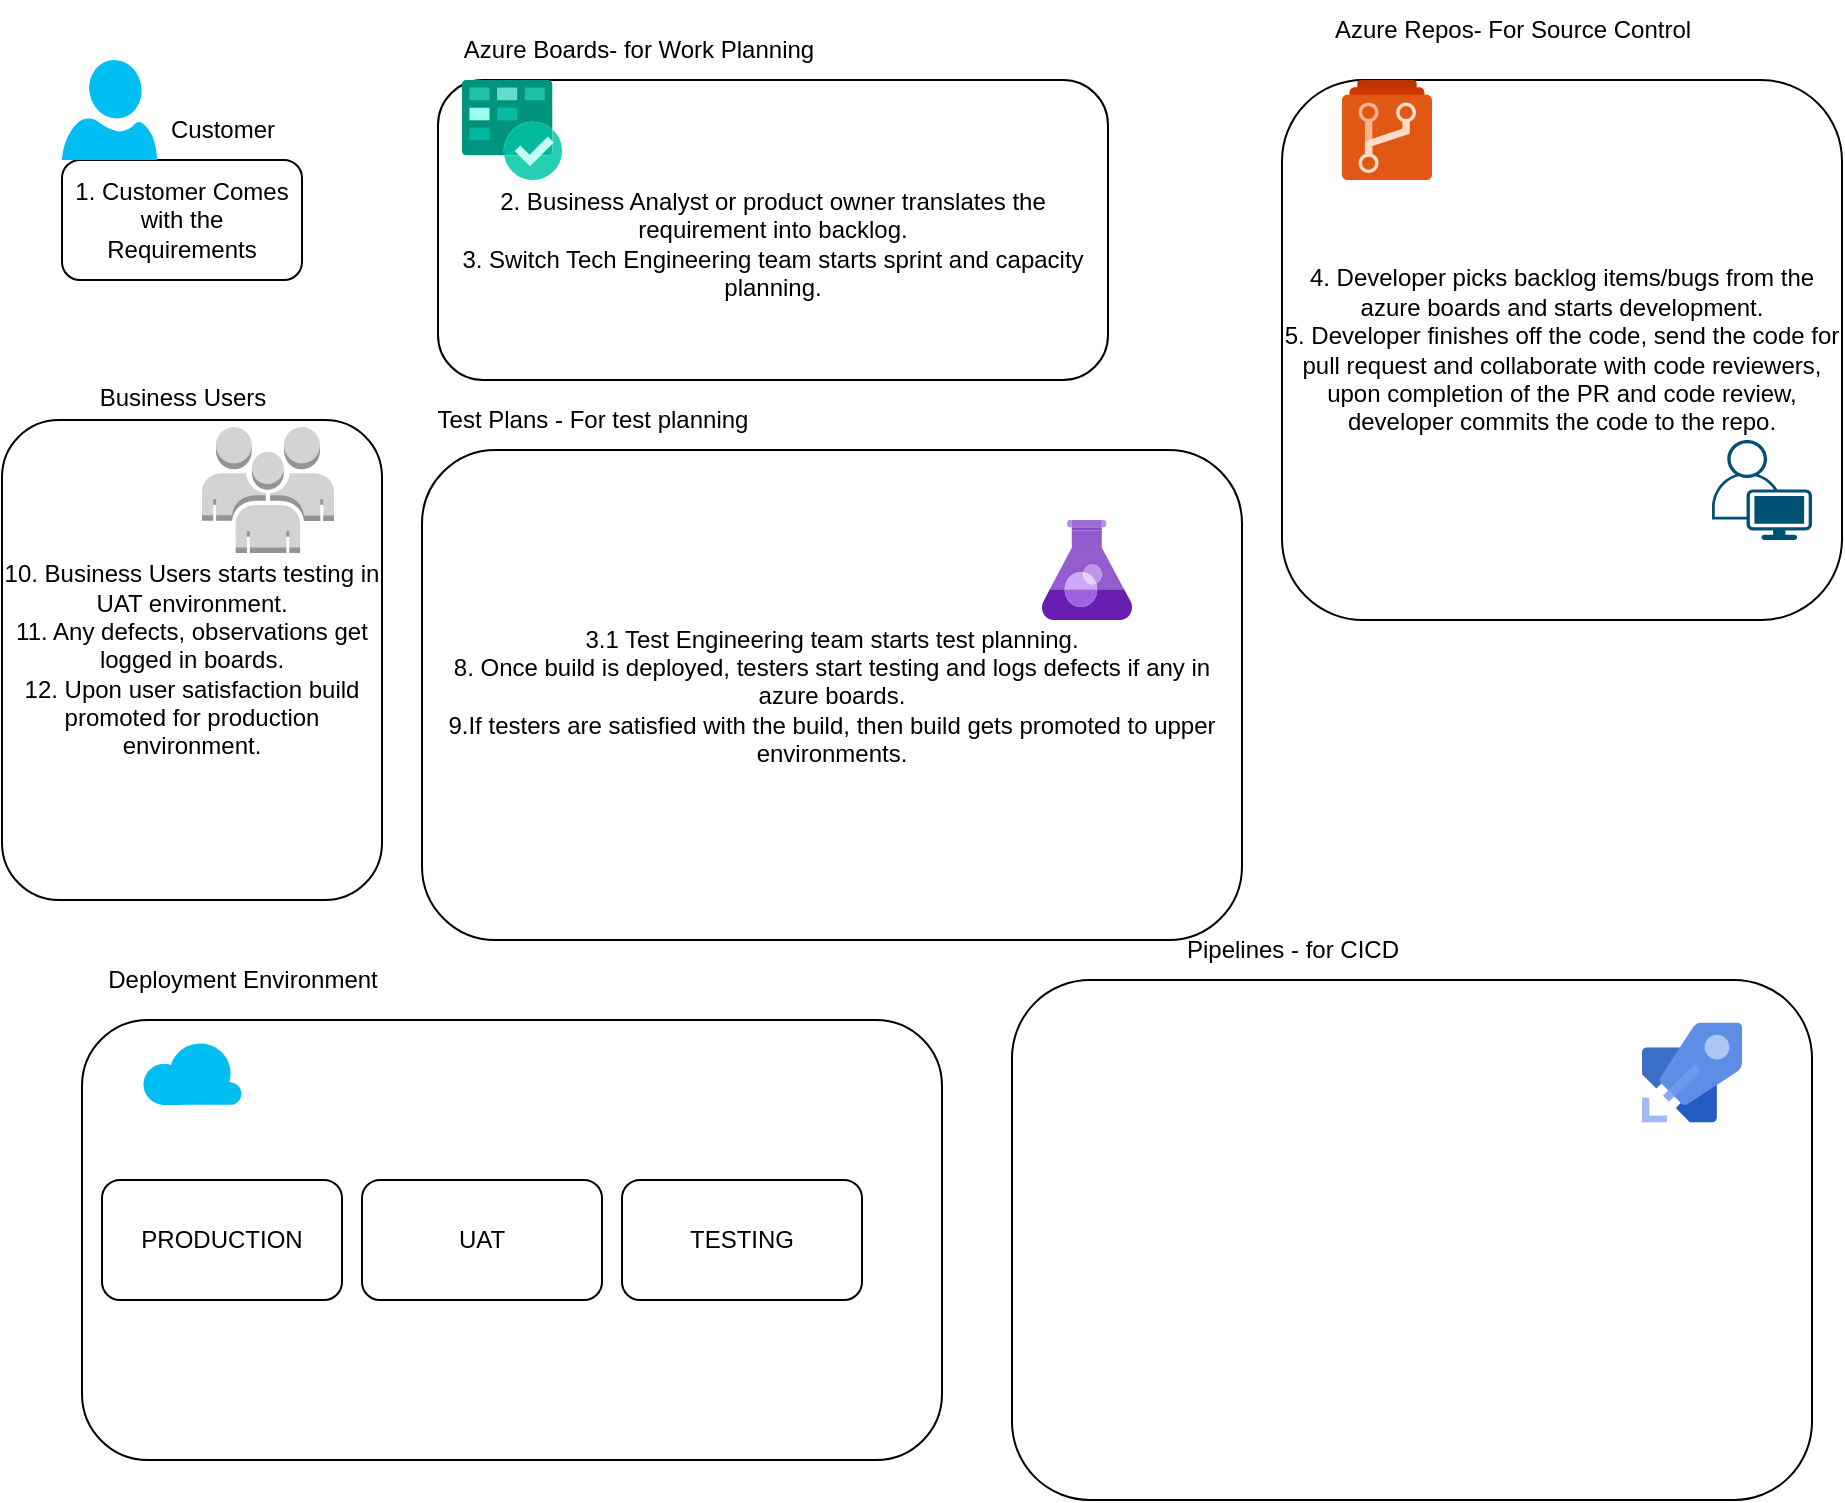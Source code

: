 <mxfile version="21.6.6" type="github">
  <diagram name="Page-1" id="g7A5dQffHWURVIQItSet">
    <mxGraphModel dx="995" dy="1681" grid="1" gridSize="10" guides="1" tooltips="1" connect="1" arrows="1" fold="1" page="1" pageScale="1" pageWidth="850" pageHeight="1100" math="0" shadow="0">
      <root>
        <mxCell id="0" />
        <mxCell id="1" parent="0" />
        <mxCell id="s7hbr12SviEL9W5G6fLX-1" value="1. Customer Comes with the Requirements" style="rounded=1;whiteSpace=wrap;html=1;" vertex="1" parent="1">
          <mxGeometry x="70" y="-300" width="120" height="60" as="geometry" />
        </mxCell>
        <mxCell id="s7hbr12SviEL9W5G6fLX-2" value="Customer" style="text;html=1;align=center;verticalAlign=middle;resizable=0;points=[];autosize=1;strokeColor=none;fillColor=none;" vertex="1" parent="1">
          <mxGeometry x="110" y="-330" width="80" height="30" as="geometry" />
        </mxCell>
        <mxCell id="s7hbr12SviEL9W5G6fLX-8" value="" style="verticalLabelPosition=bottom;html=1;verticalAlign=top;align=center;strokeColor=none;fillColor=#00BEF2;shape=mxgraph.azure.user;" vertex="1" parent="1">
          <mxGeometry x="70" y="-350" width="47.5" height="50" as="geometry" />
        </mxCell>
        <mxCell id="s7hbr12SviEL9W5G6fLX-9" value="&lt;br&gt;2. Business Analyst or product owner translates the requirement into backlog.&lt;br&gt;3. Switch Tech Engineering team starts sprint and capacity planning." style="rounded=1;whiteSpace=wrap;html=1;" vertex="1" parent="1">
          <mxGeometry x="258" y="-340" width="335" height="150" as="geometry" />
        </mxCell>
        <mxCell id="s7hbr12SviEL9W5G6fLX-11" value="" style="image;sketch=0;aspect=fixed;html=1;points=[];align=center;fontSize=12;image=img/lib/mscae/Azure_Boards.svg;" vertex="1" parent="1">
          <mxGeometry x="270" y="-340" width="50" height="50" as="geometry" />
        </mxCell>
        <mxCell id="s7hbr12SviEL9W5G6fLX-12" value="Azure Boards- for Work Planning" style="text;html=1;align=center;verticalAlign=middle;resizable=0;points=[];autosize=1;strokeColor=none;fillColor=none;" vertex="1" parent="1">
          <mxGeometry x="258" y="-370" width="200" height="30" as="geometry" />
        </mxCell>
        <mxCell id="s7hbr12SviEL9W5G6fLX-13" value="4. Developer picks backlog items/bugs from the azure boards and starts development.&lt;br&gt;5. Developer finishes off the code, send the code for pull request and collaborate with code reviewers, upon completion of the PR and code review, developer commits the code to the repo." style="rounded=1;whiteSpace=wrap;html=1;" vertex="1" parent="1">
          <mxGeometry x="680" y="-340" width="280" height="270" as="geometry" />
        </mxCell>
        <mxCell id="s7hbr12SviEL9W5G6fLX-15" value="" style="image;sketch=0;aspect=fixed;html=1;points=[];align=center;fontSize=12;image=img/lib/mscae/Azure_Repos.svg;" vertex="1" parent="1">
          <mxGeometry x="710" y="-340" width="45" height="50" as="geometry" />
        </mxCell>
        <mxCell id="s7hbr12SviEL9W5G6fLX-16" value="Azure Repos- For Source Control" style="text;html=1;align=center;verticalAlign=middle;resizable=0;points=[];autosize=1;strokeColor=none;fillColor=none;" vertex="1" parent="1">
          <mxGeometry x="695" y="-380" width="200" height="30" as="geometry" />
        </mxCell>
        <mxCell id="s7hbr12SviEL9W5G6fLX-17" value="" style="points=[[0.35,0,0],[0.98,0.51,0],[1,0.71,0],[0.67,1,0],[0,0.795,0],[0,0.65,0]];verticalLabelPosition=bottom;sketch=0;html=1;verticalAlign=top;aspect=fixed;align=center;pointerEvents=1;shape=mxgraph.cisco19.user;fillColor=#005073;strokeColor=none;" vertex="1" parent="1">
          <mxGeometry x="895" y="-160" width="50" height="50" as="geometry" />
        </mxCell>
        <mxCell id="s7hbr12SviEL9W5G6fLX-18" value="3.1 Test Engineering team starts test planning.&lt;br&gt;8. Once build is deployed, testers start testing and logs defects if any in azure boards.&lt;br&gt;9.If testers are satisfied with the build, then build gets promoted to upper environments." style="rounded=1;whiteSpace=wrap;html=1;" vertex="1" parent="1">
          <mxGeometry x="250" y="-155" width="410" height="245" as="geometry" />
        </mxCell>
        <mxCell id="s7hbr12SviEL9W5G6fLX-19" value="Test Plans - For test planning" style="text;html=1;align=center;verticalAlign=middle;resizable=0;points=[];autosize=1;strokeColor=none;fillColor=none;" vertex="1" parent="1">
          <mxGeometry x="245" y="-185" width="180" height="30" as="geometry" />
        </mxCell>
        <mxCell id="s7hbr12SviEL9W5G6fLX-20" value="" style="image;sketch=0;aspect=fixed;html=1;points=[];align=center;fontSize=12;image=img/lib/mscae/Azure_Test_Plans.svg;" vertex="1" parent="1">
          <mxGeometry x="560" y="-120" width="45" height="50" as="geometry" />
        </mxCell>
        <mxCell id="s7hbr12SviEL9W5G6fLX-21" value="10. Business Users starts testing in UAT environment.&lt;br&gt;11. Any defects, observations get logged in boards.&lt;br&gt;12. Upon user satisfaction build promoted for production environment." style="rounded=1;whiteSpace=wrap;html=1;" vertex="1" parent="1">
          <mxGeometry x="40" y="-170" width="190" height="240" as="geometry" />
        </mxCell>
        <mxCell id="s7hbr12SviEL9W5G6fLX-22" value="Business Users" style="text;html=1;align=center;verticalAlign=middle;resizable=0;points=[];autosize=1;strokeColor=none;fillColor=none;" vertex="1" parent="1">
          <mxGeometry x="75" y="-196.5" width="110" height="30" as="geometry" />
        </mxCell>
        <mxCell id="s7hbr12SviEL9W5G6fLX-23" value="" style="outlineConnect=0;dashed=0;verticalLabelPosition=bottom;verticalAlign=top;align=center;html=1;shape=mxgraph.aws3.users;fillColor=#D2D3D3;gradientColor=none;" vertex="1" parent="1">
          <mxGeometry x="140" y="-166.5" width="66" height="63" as="geometry" />
        </mxCell>
        <mxCell id="s7hbr12SviEL9W5G6fLX-24" value="" style="rounded=1;whiteSpace=wrap;html=1;" vertex="1" parent="1">
          <mxGeometry x="80" y="130" width="430" height="220" as="geometry" />
        </mxCell>
        <mxCell id="s7hbr12SviEL9W5G6fLX-25" value="Deployment Environment" style="text;html=1;align=center;verticalAlign=middle;resizable=0;points=[];autosize=1;strokeColor=none;fillColor=none;" vertex="1" parent="1">
          <mxGeometry x="80" y="95" width="160" height="30" as="geometry" />
        </mxCell>
        <mxCell id="s7hbr12SviEL9W5G6fLX-26" value="" style="verticalLabelPosition=bottom;html=1;verticalAlign=top;align=center;strokeColor=none;fillColor=#00BEF2;shape=mxgraph.azure.cloud;" vertex="1" parent="1">
          <mxGeometry x="110" y="140" width="50" height="32.5" as="geometry" />
        </mxCell>
        <mxCell id="s7hbr12SviEL9W5G6fLX-27" value="TESTING" style="rounded=1;whiteSpace=wrap;html=1;" vertex="1" parent="1">
          <mxGeometry x="350" y="210" width="120" height="60" as="geometry" />
        </mxCell>
        <mxCell id="s7hbr12SviEL9W5G6fLX-28" value="PRODUCTION" style="rounded=1;whiteSpace=wrap;html=1;" vertex="1" parent="1">
          <mxGeometry x="90" y="210" width="120" height="60" as="geometry" />
        </mxCell>
        <mxCell id="s7hbr12SviEL9W5G6fLX-29" value="UAT" style="rounded=1;whiteSpace=wrap;html=1;" vertex="1" parent="1">
          <mxGeometry x="220" y="210" width="120" height="60" as="geometry" />
        </mxCell>
        <mxCell id="s7hbr12SviEL9W5G6fLX-30" value="" style="rounded=1;whiteSpace=wrap;html=1;" vertex="1" parent="1">
          <mxGeometry x="545" y="110" width="400" height="260" as="geometry" />
        </mxCell>
        <mxCell id="s7hbr12SviEL9W5G6fLX-32" value="Pipelines - for CICD" style="text;html=1;align=center;verticalAlign=middle;resizable=0;points=[];autosize=1;strokeColor=none;fillColor=none;" vertex="1" parent="1">
          <mxGeometry x="620" y="80" width="130" height="30" as="geometry" />
        </mxCell>
        <mxCell id="s7hbr12SviEL9W5G6fLX-33" value="" style="image;sketch=0;aspect=fixed;html=1;points=[];align=center;fontSize=12;image=img/lib/mscae/Azure_Pipelines.svg;" vertex="1" parent="1">
          <mxGeometry x="860" y="131.25" width="50" height="50" as="geometry" />
        </mxCell>
      </root>
    </mxGraphModel>
  </diagram>
</mxfile>
